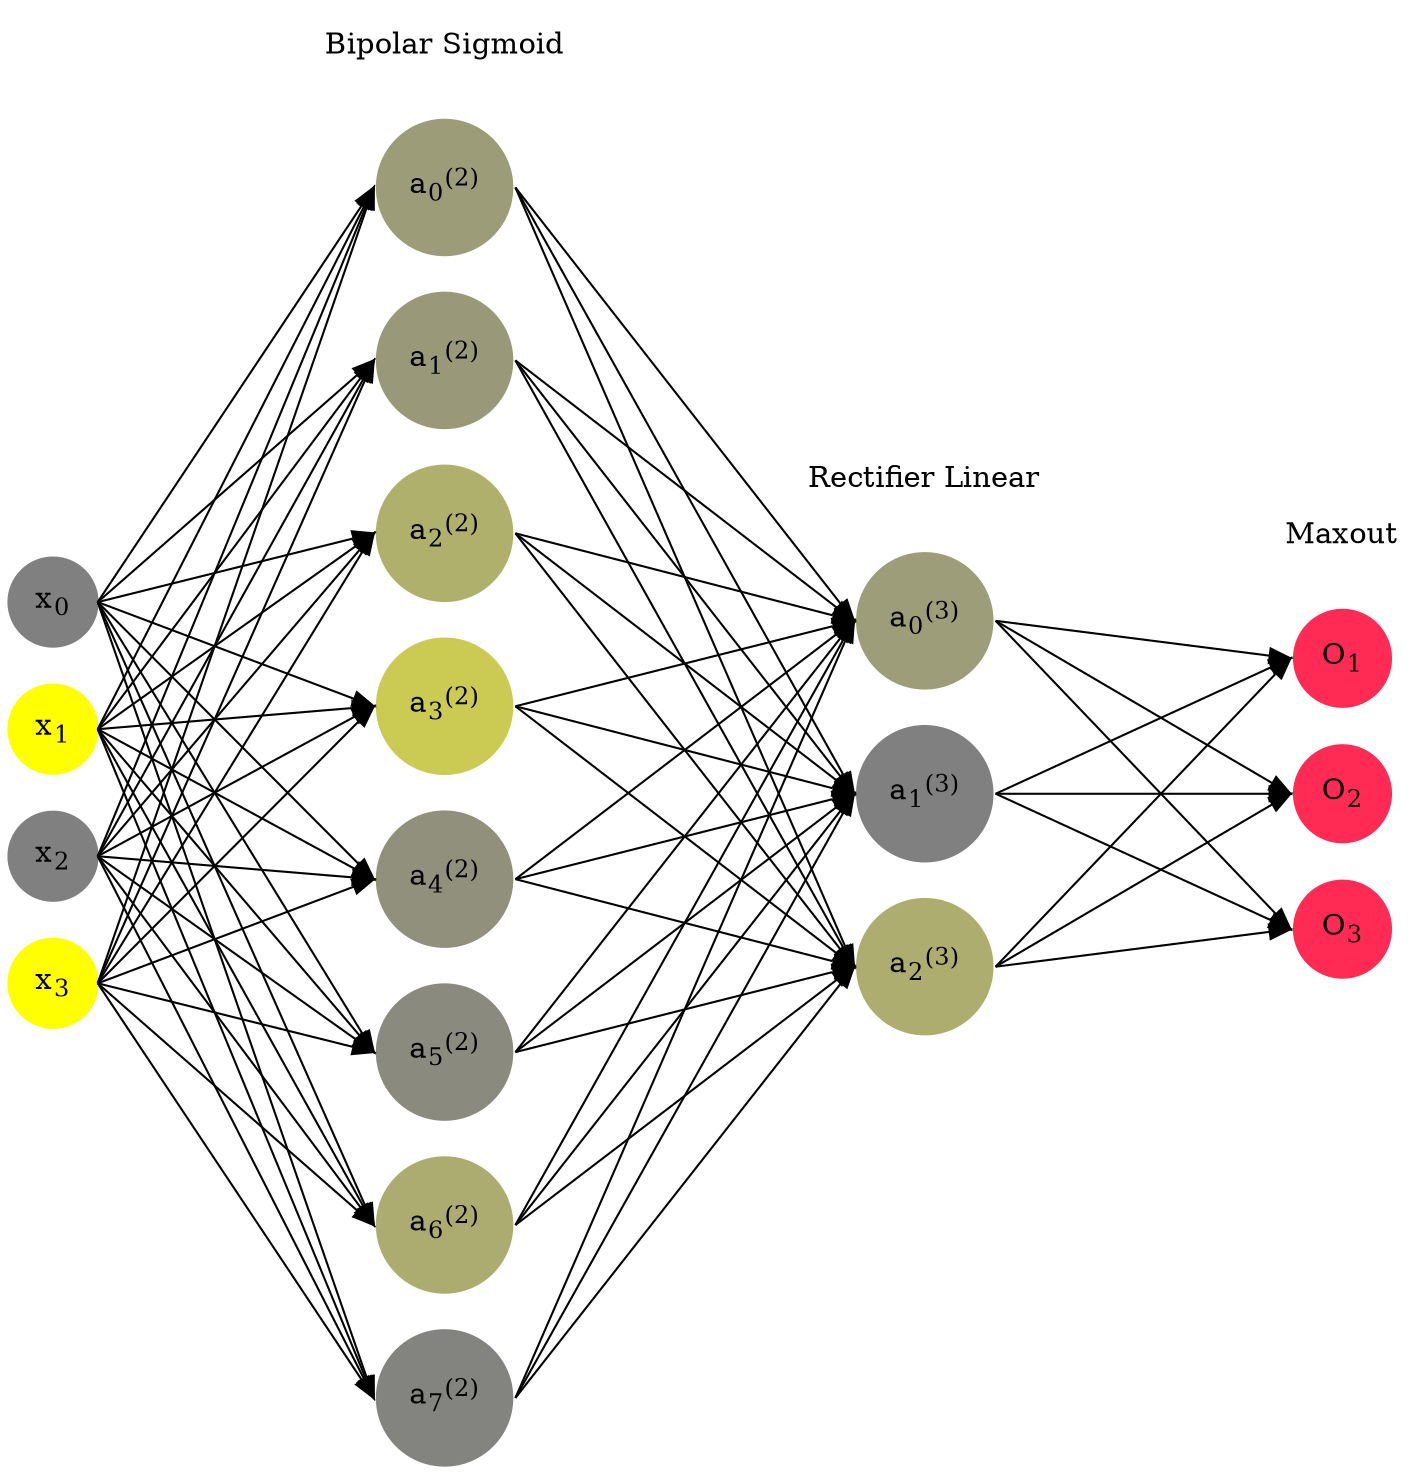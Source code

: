 digraph G {
	rankdir = LR;
	splines=false;
	edge[style=invis];
	ranksep= 1.4;
	{
	node [shape=circle, color="0.1667, 0.0, 0.5", style=filled, fillcolor="0.1667, 0.0, 0.5"];
	x0 [label=<x<sub>0</sub>>];
	}
	{
	node [shape=circle, color="0.1667, 1.0, 1.0", style=filled, fillcolor="0.1667, 1.0, 1.0"];
	x1 [label=<x<sub>1</sub>>];
	}
	{
	node [shape=circle, color="0.1667, 0.0, 0.5", style=filled, fillcolor="0.1667, 0.0, 0.5"];
	x2 [label=<x<sub>2</sub>>];
	}
	{
	node [shape=circle, color="0.1667, 1.0, 1.0", style=filled, fillcolor="0.1667, 1.0, 1.0"];
	x3 [label=<x<sub>3</sub>>];
	}
	{
	node [shape=circle, color="0.1667, 0.223653, 0.611827", style=filled, fillcolor="0.1667, 0.223653, 0.611827"];
	a02 [label=<a<sub>0</sub><sup>(2)</sup>>];
	}
	{
	node [shape=circle, color="0.1667, 0.199910, 0.599955", style=filled, fillcolor="0.1667, 0.199910, 0.599955"];
	a12 [label=<a<sub>1</sub><sup>(2)</sup>>];
	}
	{
	node [shape=circle, color="0.1667, 0.378099, 0.689049", style=filled, fillcolor="0.1667, 0.378099, 0.689049"];
	a22 [label=<a<sub>2</sub><sup>(2)</sup>>];
	}
	{
	node [shape=circle, color="0.1667, 0.591099, 0.795550", style=filled, fillcolor="0.1667, 0.591099, 0.795550"];
	a32 [label=<a<sub>3</sub><sup>(2)</sup>>];
	}
	{
	node [shape=circle, color="0.1667, 0.130826, 0.565413", style=filled, fillcolor="0.1667, 0.130826, 0.565413"];
	a42 [label=<a<sub>4</sub><sup>(2)</sup>>];
	}
	{
	node [shape=circle, color="0.1667, 0.079914, 0.539957", style=filled, fillcolor="0.1667, 0.079914, 0.539957"];
	a52 [label=<a<sub>5</sub><sup>(2)</sup>>];
	}
	{
	node [shape=circle, color="0.1667, 0.343970, 0.671985", style=filled, fillcolor="0.1667, 0.343970, 0.671985"];
	a62 [label=<a<sub>6</sub><sup>(2)</sup>>];
	}
	{
	node [shape=circle, color="0.1667, 0.027509, 0.513754", style=filled, fillcolor="0.1667, 0.027509, 0.513754"];
	a72 [label=<a<sub>7</sub><sup>(2)</sup>>];
	}
	{
	node [shape=circle, color="0.1667, 0.231905, 0.615952", style=filled, fillcolor="0.1667, 0.231905, 0.615952"];
	a03 [label=<a<sub>0</sub><sup>(3)</sup>>];
	}
	{
	node [shape=circle, color="0.1667, 0.000000, 0.500000", style=filled, fillcolor="0.1667, 0.000000, 0.500000"];
	a13 [label=<a<sub>1</sub><sup>(3)</sup>>];
	}
	{
	node [shape=circle, color="0.1667, 0.355573, 0.677787", style=filled, fillcolor="0.1667, 0.355573, 0.677787"];
	a23 [label=<a<sub>2</sub><sup>(3)</sup>>];
	}
	{
	node [shape=circle, color="0.9667, 0.83, 1.0", style=filled, fillcolor="0.9667, 0.83, 1.0"];
	O1 [label=<O<sub>1</sub>>];
	}
	{
	node [shape=circle, color="0.9667, 0.83, 1.0", style=filled, fillcolor="0.9667, 0.83, 1.0"];
	O2 [label=<O<sub>2</sub>>];
	}
	{
	node [shape=circle, color="0.9667, 0.83, 1.0", style=filled, fillcolor="0.9667, 0.83, 1.0"];
	O3 [label=<O<sub>3</sub>>];
	}
	{
	rank=same;
	x0->x1->x2->x3;
	}
	{
	rank=same;
	a02->a12->a22->a32->a42->a52->a62->a72;
	}
	{
	rank=same;
	a03->a13->a23;
	}
	{
	rank=same;
	O1->O2->O3;
	}
	l1 [shape=plaintext,label="Bipolar Sigmoid"];
	l1->a02;
	{rank=same; l1;a02};
	l2 [shape=plaintext,label="Rectifier Linear"];
	l2->a03;
	{rank=same; l2;a03};
	l3 [shape=plaintext,label="Maxout"];
	l3->O1;
	{rank=same; l3;O1};
edge[style=solid, tailport=e, headport=w];
	{x0;x1;x2;x3} -> {a02;a12;a22;a32;a42;a52;a62;a72};
	{a02;a12;a22;a32;a42;a52;a62;a72} -> {a03;a13;a23};
	{a03;a13;a23} -> {O1,O2,O3};
}